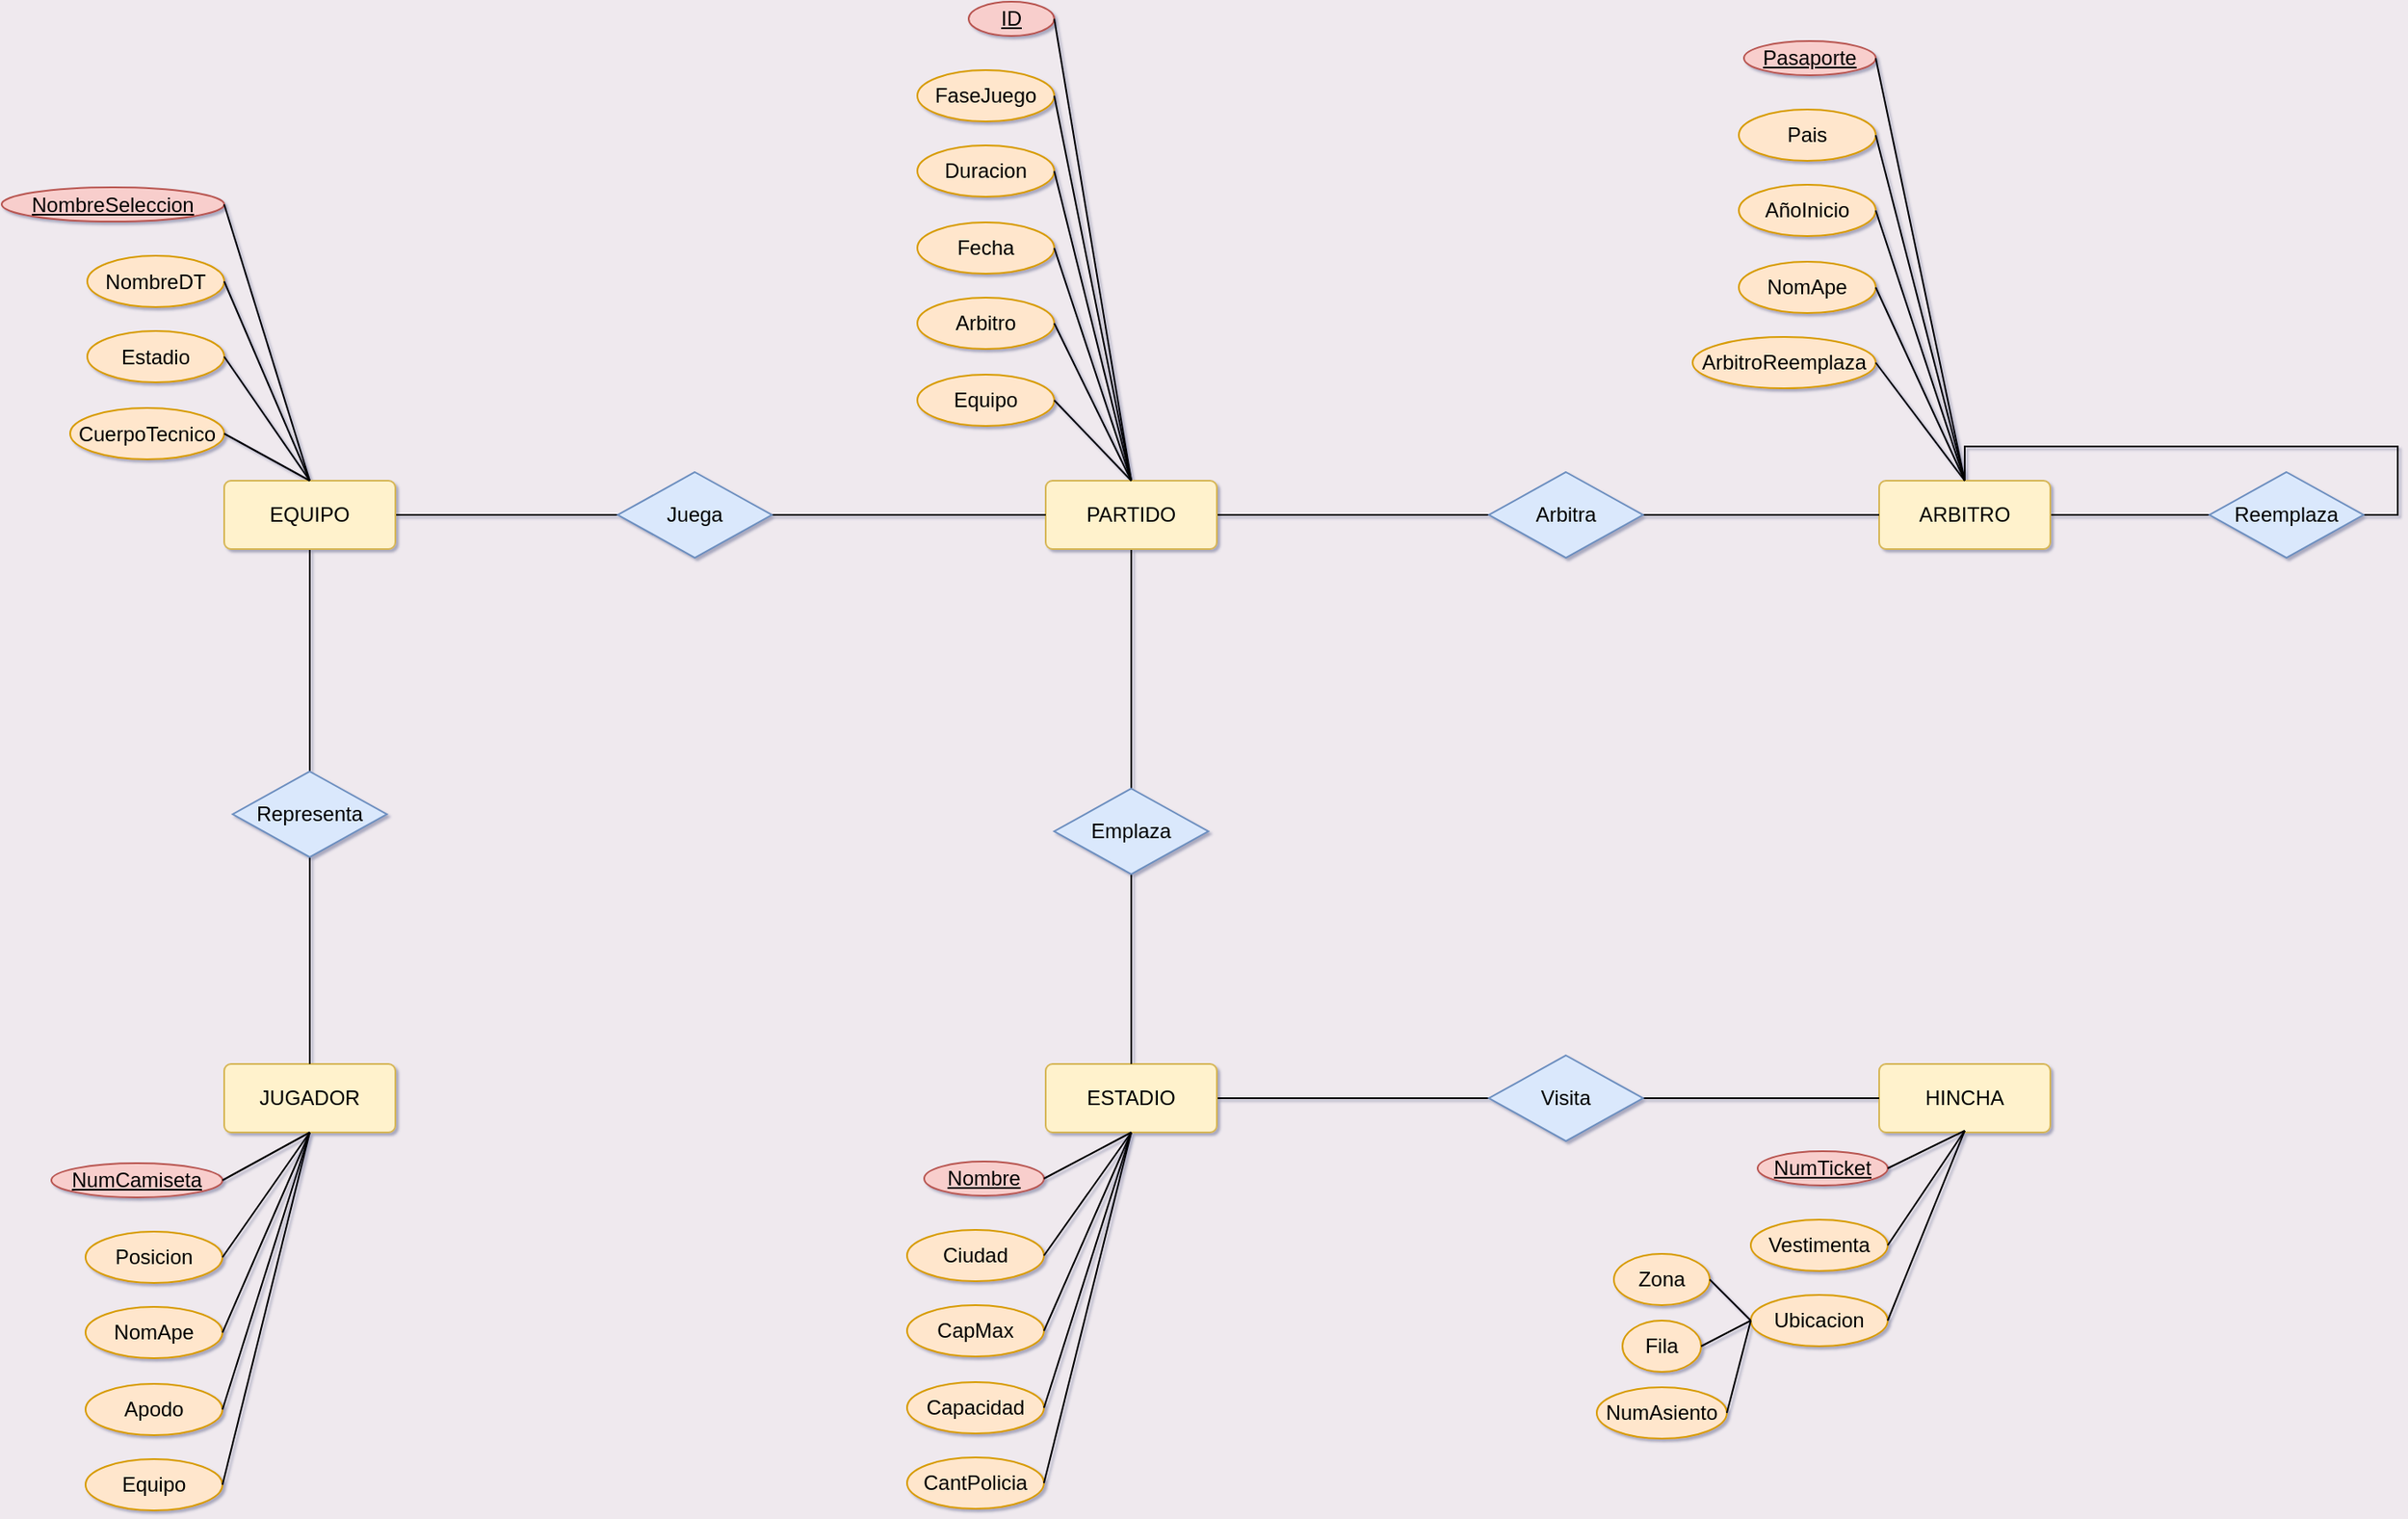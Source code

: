 <mxfile version="28.2.5">
  <diagram name="Página-1" id="hmPzd6-MISRAv3zJ79Oc">
    <mxGraphModel dx="1737" dy="995" grid="1" gridSize="10" guides="1" tooltips="1" connect="1" arrows="1" fold="1" page="1" pageScale="1" pageWidth="1654" pageHeight="1169" background="light-dark(#efe9ee, #121212)" math="0" shadow="1">
      <root>
        <mxCell id="0" />
        <mxCell id="1" parent="0" />
        <mxCell id="b1jiOyI4bibXz9lMUhJJ-25" style="edgeStyle=orthogonalEdgeStyle;rounded=0;orthogonalLoop=1;jettySize=auto;html=1;entryX=0;entryY=0.5;entryDx=0;entryDy=0;endArrow=none;endFill=0;" edge="1" parent="1" source="b1jiOyI4bibXz9lMUhJJ-1" target="b1jiOyI4bibXz9lMUhJJ-8">
          <mxGeometry relative="1" as="geometry" />
        </mxCell>
        <mxCell id="b1jiOyI4bibXz9lMUhJJ-1" value="ARBITRO" style="rounded=1;arcSize=10;whiteSpace=wrap;html=1;align=center;fillColor=#fff2cc;strokeColor=#d6b656;" vertex="1" parent="1">
          <mxGeometry x="1197" y="490" width="100" height="40" as="geometry" />
        </mxCell>
        <mxCell id="b1jiOyI4bibXz9lMUhJJ-2" value="JUGADOR" style="rounded=1;arcSize=10;whiteSpace=wrap;html=1;align=center;fillColor=#fff2cc;strokeColor=#d6b656;" vertex="1" parent="1">
          <mxGeometry x="230" y="831" width="100" height="40" as="geometry" />
        </mxCell>
        <mxCell id="b1jiOyI4bibXz9lMUhJJ-14" style="edgeStyle=orthogonalEdgeStyle;rounded=0;orthogonalLoop=1;jettySize=auto;html=1;entryX=0;entryY=0.5;entryDx=0;entryDy=0;endArrow=none;endFill=0;" edge="1" parent="1" source="b1jiOyI4bibXz9lMUhJJ-4" target="b1jiOyI4bibXz9lMUhJJ-10">
          <mxGeometry relative="1" as="geometry" />
        </mxCell>
        <mxCell id="b1jiOyI4bibXz9lMUhJJ-21" style="edgeStyle=orthogonalEdgeStyle;rounded=0;orthogonalLoop=1;jettySize=auto;html=1;entryX=0.5;entryY=0;entryDx=0;entryDy=0;endArrow=none;endFill=0;" edge="1" parent="1" source="b1jiOyI4bibXz9lMUhJJ-4" target="b1jiOyI4bibXz9lMUhJJ-12">
          <mxGeometry relative="1" as="geometry" />
        </mxCell>
        <mxCell id="b1jiOyI4bibXz9lMUhJJ-4" value="EQUIPO" style="rounded=1;arcSize=10;whiteSpace=wrap;html=1;align=center;fillColor=#fff2cc;strokeColor=#d6b656;" vertex="1" parent="1">
          <mxGeometry x="230" y="490" width="100" height="40" as="geometry" />
        </mxCell>
        <mxCell id="b1jiOyI4bibXz9lMUhJJ-5" value="HINCHA" style="rounded=1;arcSize=10;whiteSpace=wrap;html=1;align=center;fillColor=#fff2cc;strokeColor=#d6b656;" vertex="1" parent="1">
          <mxGeometry x="1197" y="831" width="100" height="40" as="geometry" />
        </mxCell>
        <mxCell id="b1jiOyI4bibXz9lMUhJJ-17" style="edgeStyle=orthogonalEdgeStyle;rounded=0;orthogonalLoop=1;jettySize=auto;html=1;entryX=0;entryY=0.5;entryDx=0;entryDy=0;endArrow=none;endFill=0;" edge="1" parent="1" source="b1jiOyI4bibXz9lMUhJJ-6" target="b1jiOyI4bibXz9lMUhJJ-11">
          <mxGeometry relative="1" as="geometry" />
        </mxCell>
        <mxCell id="b1jiOyI4bibXz9lMUhJJ-19" style="edgeStyle=orthogonalEdgeStyle;rounded=0;orthogonalLoop=1;jettySize=auto;html=1;endArrow=none;endFill=0;" edge="1" parent="1" source="b1jiOyI4bibXz9lMUhJJ-6" target="b1jiOyI4bibXz9lMUhJJ-13">
          <mxGeometry relative="1" as="geometry" />
        </mxCell>
        <mxCell id="b1jiOyI4bibXz9lMUhJJ-6" value="PARTIDO" style="rounded=1;arcSize=10;whiteSpace=wrap;html=1;align=center;fillColor=#fff2cc;strokeColor=#d6b656;" vertex="1" parent="1">
          <mxGeometry x="710" y="490" width="100" height="40" as="geometry" />
        </mxCell>
        <mxCell id="b1jiOyI4bibXz9lMUhJJ-23" style="edgeStyle=orthogonalEdgeStyle;rounded=0;orthogonalLoop=1;jettySize=auto;html=1;entryX=0;entryY=0.5;entryDx=0;entryDy=0;endArrow=none;endFill=0;" edge="1" parent="1" source="b1jiOyI4bibXz9lMUhJJ-7" target="b1jiOyI4bibXz9lMUhJJ-9">
          <mxGeometry relative="1" as="geometry" />
        </mxCell>
        <mxCell id="b1jiOyI4bibXz9lMUhJJ-7" value="ESTADIO" style="rounded=1;arcSize=10;whiteSpace=wrap;html=1;align=center;fillColor=#fff2cc;strokeColor=#d6b656;" vertex="1" parent="1">
          <mxGeometry x="710" y="831" width="100" height="40" as="geometry" />
        </mxCell>
        <mxCell id="b1jiOyI4bibXz9lMUhJJ-26" style="edgeStyle=orthogonalEdgeStyle;rounded=0;orthogonalLoop=1;jettySize=auto;html=1;entryX=0.5;entryY=0;entryDx=0;entryDy=0;exitX=1;exitY=0.5;exitDx=0;exitDy=0;endArrow=none;endFill=0;" edge="1" parent="1" source="b1jiOyI4bibXz9lMUhJJ-8" target="b1jiOyI4bibXz9lMUhJJ-1">
          <mxGeometry relative="1" as="geometry">
            <Array as="points">
              <mxPoint x="1500" y="510" />
              <mxPoint x="1500" y="470" />
              <mxPoint x="1247" y="470" />
            </Array>
          </mxGeometry>
        </mxCell>
        <mxCell id="b1jiOyI4bibXz9lMUhJJ-8" value="Reemplaza" style="shape=rhombus;perimeter=rhombusPerimeter;whiteSpace=wrap;html=1;align=center;fillColor=#dae8fc;strokeColor=#6c8ebf;" vertex="1" parent="1">
          <mxGeometry x="1390" y="485" width="90" height="50" as="geometry" />
        </mxCell>
        <mxCell id="b1jiOyI4bibXz9lMUhJJ-24" style="edgeStyle=orthogonalEdgeStyle;rounded=0;orthogonalLoop=1;jettySize=auto;html=1;entryX=0;entryY=0.5;entryDx=0;entryDy=0;endArrow=none;endFill=0;" edge="1" parent="1" source="b1jiOyI4bibXz9lMUhJJ-9" target="b1jiOyI4bibXz9lMUhJJ-5">
          <mxGeometry relative="1" as="geometry" />
        </mxCell>
        <mxCell id="b1jiOyI4bibXz9lMUhJJ-9" value="Visita" style="shape=rhombus;perimeter=rhombusPerimeter;whiteSpace=wrap;html=1;align=center;fillColor=#dae8fc;strokeColor=#6c8ebf;" vertex="1" parent="1">
          <mxGeometry x="969" y="826" width="90" height="50" as="geometry" />
        </mxCell>
        <mxCell id="b1jiOyI4bibXz9lMUhJJ-15" style="edgeStyle=orthogonalEdgeStyle;rounded=0;orthogonalLoop=1;jettySize=auto;html=1;entryX=0;entryY=0.5;entryDx=0;entryDy=0;endArrow=none;endFill=0;" edge="1" parent="1" source="b1jiOyI4bibXz9lMUhJJ-10" target="b1jiOyI4bibXz9lMUhJJ-6">
          <mxGeometry relative="1" as="geometry" />
        </mxCell>
        <mxCell id="b1jiOyI4bibXz9lMUhJJ-10" value="Juega" style="shape=rhombus;perimeter=rhombusPerimeter;whiteSpace=wrap;html=1;align=center;fillColor=#dae8fc;strokeColor=#6c8ebf;" vertex="1" parent="1">
          <mxGeometry x="460" y="485" width="90" height="50" as="geometry" />
        </mxCell>
        <mxCell id="b1jiOyI4bibXz9lMUhJJ-18" style="edgeStyle=orthogonalEdgeStyle;rounded=0;orthogonalLoop=1;jettySize=auto;html=1;endArrow=none;endFill=0;" edge="1" parent="1" source="b1jiOyI4bibXz9lMUhJJ-11" target="b1jiOyI4bibXz9lMUhJJ-1">
          <mxGeometry relative="1" as="geometry" />
        </mxCell>
        <mxCell id="b1jiOyI4bibXz9lMUhJJ-11" value="Arbitra" style="shape=rhombus;perimeter=rhombusPerimeter;whiteSpace=wrap;html=1;align=center;fillColor=#dae8fc;strokeColor=#6c8ebf;" vertex="1" parent="1">
          <mxGeometry x="969" y="485" width="90" height="50" as="geometry" />
        </mxCell>
        <mxCell id="b1jiOyI4bibXz9lMUhJJ-22" style="edgeStyle=orthogonalEdgeStyle;rounded=0;orthogonalLoop=1;jettySize=auto;html=1;entryX=0.5;entryY=0;entryDx=0;entryDy=0;endArrow=none;endFill=0;" edge="1" parent="1" source="b1jiOyI4bibXz9lMUhJJ-12" target="b1jiOyI4bibXz9lMUhJJ-2">
          <mxGeometry relative="1" as="geometry" />
        </mxCell>
        <mxCell id="b1jiOyI4bibXz9lMUhJJ-12" value="Representa" style="shape=rhombus;perimeter=rhombusPerimeter;whiteSpace=wrap;html=1;align=center;fillColor=#dae8fc;strokeColor=#6c8ebf;" vertex="1" parent="1">
          <mxGeometry x="235" y="660" width="90" height="50" as="geometry" />
        </mxCell>
        <mxCell id="b1jiOyI4bibXz9lMUhJJ-20" style="edgeStyle=orthogonalEdgeStyle;rounded=0;orthogonalLoop=1;jettySize=auto;html=1;endArrow=none;endFill=0;" edge="1" parent="1" source="b1jiOyI4bibXz9lMUhJJ-13" target="b1jiOyI4bibXz9lMUhJJ-7">
          <mxGeometry relative="1" as="geometry" />
        </mxCell>
        <mxCell id="b1jiOyI4bibXz9lMUhJJ-13" value="Emplaza" style="shape=rhombus;perimeter=rhombusPerimeter;whiteSpace=wrap;html=1;align=center;fillColor=#dae8fc;strokeColor=#6c8ebf;" vertex="1" parent="1">
          <mxGeometry x="715" y="670" width="90" height="50" as="geometry" />
        </mxCell>
        <mxCell id="b1jiOyI4bibXz9lMUhJJ-27" value="ID" style="ellipse;whiteSpace=wrap;html=1;align=center;fontStyle=4;fillColor=#f8cecc;strokeColor=#b85450;" vertex="1" parent="1">
          <mxGeometry x="665" y="210" width="50" height="20" as="geometry" />
        </mxCell>
        <mxCell id="b1jiOyI4bibXz9lMUhJJ-28" value="Duracion" style="ellipse;whiteSpace=wrap;html=1;align=center;fillColor=#ffe6cc;strokeColor=#d79b00;" vertex="1" parent="1">
          <mxGeometry x="635" y="294" width="80" height="30" as="geometry" />
        </mxCell>
        <mxCell id="b1jiOyI4bibXz9lMUhJJ-29" value="FaseJuego" style="ellipse;whiteSpace=wrap;html=1;align=center;fillColor=#ffe6cc;strokeColor=#d79b00;" vertex="1" parent="1">
          <mxGeometry x="635" y="250" width="80" height="30" as="geometry" />
        </mxCell>
        <mxCell id="b1jiOyI4bibXz9lMUhJJ-30" value="Fecha" style="ellipse;whiteSpace=wrap;html=1;align=center;fillColor=#ffe6cc;strokeColor=#d79b00;" vertex="1" parent="1">
          <mxGeometry x="635" y="339" width="80" height="30" as="geometry" />
        </mxCell>
        <mxCell id="b1jiOyI4bibXz9lMUhJJ-32" value="Arbitro" style="ellipse;whiteSpace=wrap;html=1;align=center;fillColor=#ffe6cc;strokeColor=#d79b00;" vertex="1" parent="1">
          <mxGeometry x="635" y="383" width="80" height="30" as="geometry" />
        </mxCell>
        <mxCell id="b1jiOyI4bibXz9lMUhJJ-33" value="Equipo" style="ellipse;whiteSpace=wrap;html=1;align=center;fillColor=#ffe6cc;strokeColor=#d79b00;" vertex="1" parent="1">
          <mxGeometry x="635" y="428" width="80" height="30" as="geometry" />
        </mxCell>
        <mxCell id="b1jiOyI4bibXz9lMUhJJ-35" value="" style="endArrow=none;html=1;rounded=0;exitX=1;exitY=0.5;exitDx=0;exitDy=0;entryX=0.5;entryY=0;entryDx=0;entryDy=0;" edge="1" parent="1" source="b1jiOyI4bibXz9lMUhJJ-27" target="b1jiOyI4bibXz9lMUhJJ-6">
          <mxGeometry relative="1" as="geometry">
            <mxPoint x="780" y="550" as="sourcePoint" />
            <mxPoint x="940" y="550" as="targetPoint" />
          </mxGeometry>
        </mxCell>
        <mxCell id="b1jiOyI4bibXz9lMUhJJ-38" value="" style="endArrow=none;html=1;rounded=0;exitX=1;exitY=0.5;exitDx=0;exitDy=0;entryX=0.5;entryY=0;entryDx=0;entryDy=0;" edge="1" parent="1" source="b1jiOyI4bibXz9lMUhJJ-29" target="b1jiOyI4bibXz9lMUhJJ-6">
          <mxGeometry relative="1" as="geometry">
            <mxPoint x="730" y="340" as="sourcePoint" />
            <mxPoint x="775" y="610" as="targetPoint" />
          </mxGeometry>
        </mxCell>
        <mxCell id="b1jiOyI4bibXz9lMUhJJ-39" value="" style="endArrow=none;html=1;rounded=0;exitX=1;exitY=0.5;exitDx=0;exitDy=0;entryX=0.5;entryY=0;entryDx=0;entryDy=0;" edge="1" parent="1" source="b1jiOyI4bibXz9lMUhJJ-28" target="b1jiOyI4bibXz9lMUhJJ-6">
          <mxGeometry relative="1" as="geometry">
            <mxPoint x="790" y="360" as="sourcePoint" />
            <mxPoint x="835" y="630" as="targetPoint" />
          </mxGeometry>
        </mxCell>
        <mxCell id="b1jiOyI4bibXz9lMUhJJ-40" value="" style="endArrow=none;html=1;rounded=0;exitX=1;exitY=0.5;exitDx=0;exitDy=0;entryX=0.5;entryY=0;entryDx=0;entryDy=0;" edge="1" parent="1" source="b1jiOyI4bibXz9lMUhJJ-30" target="b1jiOyI4bibXz9lMUhJJ-6">
          <mxGeometry relative="1" as="geometry">
            <mxPoint x="770" y="390" as="sourcePoint" />
            <mxPoint x="815" y="660" as="targetPoint" />
          </mxGeometry>
        </mxCell>
        <mxCell id="b1jiOyI4bibXz9lMUhJJ-41" value="" style="endArrow=none;html=1;rounded=0;exitX=1;exitY=0.5;exitDx=0;exitDy=0;entryX=0.5;entryY=0;entryDx=0;entryDy=0;" edge="1" parent="1" source="b1jiOyI4bibXz9lMUhJJ-32" target="b1jiOyI4bibXz9lMUhJJ-6">
          <mxGeometry relative="1" as="geometry">
            <mxPoint x="790" y="430" as="sourcePoint" />
            <mxPoint x="835" y="700" as="targetPoint" />
          </mxGeometry>
        </mxCell>
        <mxCell id="b1jiOyI4bibXz9lMUhJJ-42" value="" style="endArrow=none;html=1;rounded=0;exitX=1;exitY=0.5;exitDx=0;exitDy=0;" edge="1" parent="1" source="b1jiOyI4bibXz9lMUhJJ-33">
          <mxGeometry relative="1" as="geometry">
            <mxPoint x="770" y="370" as="sourcePoint" />
            <mxPoint x="760" y="490" as="targetPoint" />
          </mxGeometry>
        </mxCell>
        <mxCell id="b1jiOyI4bibXz9lMUhJJ-44" value="Pasaporte" style="ellipse;whiteSpace=wrap;html=1;align=center;fontStyle=4;fillColor=#f8cecc;strokeColor=#b85450;" vertex="1" parent="1">
          <mxGeometry x="1118" y="233" width="77" height="20" as="geometry" />
        </mxCell>
        <mxCell id="b1jiOyI4bibXz9lMUhJJ-45" value="AñoInicio" style="ellipse;whiteSpace=wrap;html=1;align=center;fillColor=#ffe6cc;strokeColor=#d79b00;" vertex="1" parent="1">
          <mxGeometry x="1115" y="317" width="80" height="30" as="geometry" />
        </mxCell>
        <mxCell id="b1jiOyI4bibXz9lMUhJJ-46" value="Pais" style="ellipse;whiteSpace=wrap;html=1;align=center;fillColor=#ffe6cc;strokeColor=#d79b00;" vertex="1" parent="1">
          <mxGeometry x="1115" y="273" width="80" height="30" as="geometry" />
        </mxCell>
        <mxCell id="b1jiOyI4bibXz9lMUhJJ-47" value="NomApe" style="ellipse;whiteSpace=wrap;html=1;align=center;fillColor=#ffe6cc;strokeColor=#d79b00;" vertex="1" parent="1">
          <mxGeometry x="1115" y="362" width="80" height="30" as="geometry" />
        </mxCell>
        <mxCell id="b1jiOyI4bibXz9lMUhJJ-48" value="ArbitroReemplaza" style="ellipse;whiteSpace=wrap;html=1;align=center;fillColor=#ffe6cc;strokeColor=#d79b00;" vertex="1" parent="1">
          <mxGeometry x="1088" y="406" width="107" height="30" as="geometry" />
        </mxCell>
        <mxCell id="b1jiOyI4bibXz9lMUhJJ-50" value="" style="endArrow=none;html=1;rounded=0;exitX=1;exitY=0.5;exitDx=0;exitDy=0;entryX=0.5;entryY=0;entryDx=0;entryDy=0;" edge="1" parent="1" source="b1jiOyI4bibXz9lMUhJJ-44" target="b1jiOyI4bibXz9lMUhJJ-1">
          <mxGeometry relative="1" as="geometry">
            <mxPoint x="1262" y="540" as="sourcePoint" />
            <mxPoint x="1242" y="480" as="targetPoint" />
          </mxGeometry>
        </mxCell>
        <mxCell id="b1jiOyI4bibXz9lMUhJJ-51" value="" style="endArrow=none;html=1;rounded=0;exitX=1;exitY=0.5;exitDx=0;exitDy=0;entryX=0.5;entryY=0;entryDx=0;entryDy=0;" edge="1" parent="1" source="b1jiOyI4bibXz9lMUhJJ-46" target="b1jiOyI4bibXz9lMUhJJ-1">
          <mxGeometry relative="1" as="geometry">
            <mxPoint x="1212" y="330" as="sourcePoint" />
            <mxPoint x="1242" y="480" as="targetPoint" />
          </mxGeometry>
        </mxCell>
        <mxCell id="b1jiOyI4bibXz9lMUhJJ-52" value="" style="endArrow=none;html=1;rounded=0;exitX=1;exitY=0.5;exitDx=0;exitDy=0;entryX=0.5;entryY=0;entryDx=0;entryDy=0;" edge="1" parent="1" source="b1jiOyI4bibXz9lMUhJJ-45" target="b1jiOyI4bibXz9lMUhJJ-1">
          <mxGeometry relative="1" as="geometry">
            <mxPoint x="1272" y="350" as="sourcePoint" />
            <mxPoint x="1250" y="490" as="targetPoint" />
          </mxGeometry>
        </mxCell>
        <mxCell id="b1jiOyI4bibXz9lMUhJJ-53" value="" style="endArrow=none;html=1;rounded=0;exitX=1;exitY=0.5;exitDx=0;exitDy=0;entryX=0.5;entryY=0;entryDx=0;entryDy=0;" edge="1" parent="1" source="b1jiOyI4bibXz9lMUhJJ-47" target="b1jiOyI4bibXz9lMUhJJ-1">
          <mxGeometry relative="1" as="geometry">
            <mxPoint x="1252" y="380" as="sourcePoint" />
            <mxPoint x="1250" y="490" as="targetPoint" />
          </mxGeometry>
        </mxCell>
        <mxCell id="b1jiOyI4bibXz9lMUhJJ-54" value="" style="endArrow=none;html=1;rounded=0;exitX=1;exitY=0.5;exitDx=0;exitDy=0;entryX=0.5;entryY=0;entryDx=0;entryDy=0;" edge="1" parent="1" source="b1jiOyI4bibXz9lMUhJJ-48" target="b1jiOyI4bibXz9lMUhJJ-1">
          <mxGeometry relative="1" as="geometry">
            <mxPoint x="1272" y="420" as="sourcePoint" />
            <mxPoint x="1250" y="490" as="targetPoint" />
          </mxGeometry>
        </mxCell>
        <mxCell id="b1jiOyI4bibXz9lMUhJJ-56" value="NombreSeleccion" style="ellipse;whiteSpace=wrap;html=1;align=center;fontStyle=4;fillColor=#f8cecc;strokeColor=#b85450;" vertex="1" parent="1">
          <mxGeometry x="100" y="318.5" width="130" height="20" as="geometry" />
        </mxCell>
        <mxCell id="b1jiOyI4bibXz9lMUhJJ-57" value="Estadio" style="ellipse;whiteSpace=wrap;html=1;align=center;fillColor=#ffe6cc;strokeColor=#d79b00;" vertex="1" parent="1">
          <mxGeometry x="150" y="402.5" width="80" height="30" as="geometry" />
        </mxCell>
        <mxCell id="b1jiOyI4bibXz9lMUhJJ-58" value="NombreDT" style="ellipse;whiteSpace=wrap;html=1;align=center;fillColor=#ffe6cc;strokeColor=#d79b00;" vertex="1" parent="1">
          <mxGeometry x="150" y="358.5" width="80" height="30" as="geometry" />
        </mxCell>
        <mxCell id="b1jiOyI4bibXz9lMUhJJ-59" value="CuerpoTecnico" style="ellipse;whiteSpace=wrap;html=1;align=center;fillColor=#ffe6cc;strokeColor=#d79b00;" vertex="1" parent="1">
          <mxGeometry x="140" y="447.5" width="90" height="30" as="geometry" />
        </mxCell>
        <mxCell id="b1jiOyI4bibXz9lMUhJJ-62" value="" style="endArrow=none;html=1;rounded=0;exitX=1;exitY=0.5;exitDx=0;exitDy=0;entryX=0.5;entryY=0;entryDx=0;entryDy=0;" edge="1" parent="1" source="b1jiOyI4bibXz9lMUhJJ-56" target="b1jiOyI4bibXz9lMUhJJ-4">
          <mxGeometry relative="1" as="geometry">
            <mxPoint x="325" y="500" as="sourcePoint" />
            <mxPoint x="305" y="440" as="targetPoint" />
          </mxGeometry>
        </mxCell>
        <mxCell id="b1jiOyI4bibXz9lMUhJJ-63" value="" style="endArrow=none;html=1;rounded=0;exitX=1;exitY=0.5;exitDx=0;exitDy=0;entryX=0.5;entryY=0;entryDx=0;entryDy=0;" edge="1" parent="1" source="b1jiOyI4bibXz9lMUhJJ-58" target="b1jiOyI4bibXz9lMUhJJ-4">
          <mxGeometry relative="1" as="geometry">
            <mxPoint x="275" y="290" as="sourcePoint" />
            <mxPoint x="300" y="470" as="targetPoint" />
          </mxGeometry>
        </mxCell>
        <mxCell id="b1jiOyI4bibXz9lMUhJJ-64" value="" style="endArrow=none;html=1;rounded=0;exitX=1;exitY=0.5;exitDx=0;exitDy=0;entryX=0.5;entryY=0;entryDx=0;entryDy=0;" edge="1" parent="1" source="b1jiOyI4bibXz9lMUhJJ-57" target="b1jiOyI4bibXz9lMUhJJ-4">
          <mxGeometry relative="1" as="geometry">
            <mxPoint x="335" y="310" as="sourcePoint" />
            <mxPoint x="305" y="440" as="targetPoint" />
          </mxGeometry>
        </mxCell>
        <mxCell id="b1jiOyI4bibXz9lMUhJJ-65" value="" style="endArrow=none;html=1;rounded=0;exitX=1;exitY=0.5;exitDx=0;exitDy=0;entryX=0.5;entryY=0;entryDx=0;entryDy=0;" edge="1" parent="1" source="b1jiOyI4bibXz9lMUhJJ-59" target="b1jiOyI4bibXz9lMUhJJ-4">
          <mxGeometry relative="1" as="geometry">
            <mxPoint x="315" y="340" as="sourcePoint" />
            <mxPoint x="305" y="440" as="targetPoint" />
          </mxGeometry>
        </mxCell>
        <mxCell id="b1jiOyI4bibXz9lMUhJJ-68" value="NumCamiseta" style="ellipse;whiteSpace=wrap;html=1;align=center;fontStyle=4;fillColor=#f8cecc;strokeColor=#b85450;" vertex="1" parent="1">
          <mxGeometry x="129" y="889" width="100" height="20" as="geometry" />
        </mxCell>
        <mxCell id="b1jiOyI4bibXz9lMUhJJ-69" value="NomApe" style="ellipse;whiteSpace=wrap;html=1;align=center;fillColor=#ffe6cc;strokeColor=#d79b00;" vertex="1" parent="1">
          <mxGeometry x="149" y="973" width="80" height="30" as="geometry" />
        </mxCell>
        <mxCell id="b1jiOyI4bibXz9lMUhJJ-70" value="Posicion" style="ellipse;whiteSpace=wrap;html=1;align=center;fillColor=#ffe6cc;strokeColor=#d79b00;" vertex="1" parent="1">
          <mxGeometry x="149" y="929" width="80" height="30" as="geometry" />
        </mxCell>
        <mxCell id="b1jiOyI4bibXz9lMUhJJ-71" value="Apodo" style="ellipse;whiteSpace=wrap;html=1;align=center;fillColor=#ffe6cc;strokeColor=#d79b00;" vertex="1" parent="1">
          <mxGeometry x="149" y="1018" width="80" height="30" as="geometry" />
        </mxCell>
        <mxCell id="b1jiOyI4bibXz9lMUhJJ-72" value="Equipo" style="ellipse;whiteSpace=wrap;html=1;align=center;fillColor=#ffe6cc;strokeColor=#d79b00;" vertex="1" parent="1">
          <mxGeometry x="149" y="1062" width="80" height="30" as="geometry" />
        </mxCell>
        <mxCell id="b1jiOyI4bibXz9lMUhJJ-74" value="" style="endArrow=none;html=1;rounded=0;exitX=1;exitY=0.5;exitDx=0;exitDy=0;entryX=0.5;entryY=1;entryDx=0;entryDy=0;" edge="1" parent="1" source="b1jiOyI4bibXz9lMUhJJ-68" target="b1jiOyI4bibXz9lMUhJJ-2">
          <mxGeometry relative="1" as="geometry">
            <mxPoint x="265" y="1370" as="sourcePoint" />
            <mxPoint x="245" y="1310" as="targetPoint" />
          </mxGeometry>
        </mxCell>
        <mxCell id="b1jiOyI4bibXz9lMUhJJ-75" value="" style="endArrow=none;html=1;rounded=0;exitX=1;exitY=0.5;exitDx=0;exitDy=0;entryX=0.5;entryY=1;entryDx=0;entryDy=0;" edge="1" parent="1" source="b1jiOyI4bibXz9lMUhJJ-70" target="b1jiOyI4bibXz9lMUhJJ-2">
          <mxGeometry relative="1" as="geometry">
            <mxPoint x="215" y="1160" as="sourcePoint" />
            <mxPoint x="280" y="880" as="targetPoint" />
          </mxGeometry>
        </mxCell>
        <mxCell id="b1jiOyI4bibXz9lMUhJJ-76" value="" style="endArrow=none;html=1;rounded=0;exitX=1;exitY=0.5;exitDx=0;exitDy=0;entryX=0.5;entryY=1;entryDx=0;entryDy=0;" edge="1" parent="1" source="b1jiOyI4bibXz9lMUhJJ-69" target="b1jiOyI4bibXz9lMUhJJ-2">
          <mxGeometry relative="1" as="geometry">
            <mxPoint x="275" y="1180" as="sourcePoint" />
            <mxPoint x="245" y="1310" as="targetPoint" />
          </mxGeometry>
        </mxCell>
        <mxCell id="b1jiOyI4bibXz9lMUhJJ-77" value="" style="endArrow=none;html=1;rounded=0;exitX=1;exitY=0.5;exitDx=0;exitDy=0;entryX=0.5;entryY=1;entryDx=0;entryDy=0;" edge="1" parent="1" source="b1jiOyI4bibXz9lMUhJJ-71" target="b1jiOyI4bibXz9lMUhJJ-2">
          <mxGeometry relative="1" as="geometry">
            <mxPoint x="255" y="1210" as="sourcePoint" />
            <mxPoint x="245" y="1310" as="targetPoint" />
          </mxGeometry>
        </mxCell>
        <mxCell id="b1jiOyI4bibXz9lMUhJJ-78" value="" style="endArrow=none;html=1;rounded=0;exitX=1;exitY=0.5;exitDx=0;exitDy=0;entryX=0.5;entryY=1;entryDx=0;entryDy=0;" edge="1" parent="1" source="b1jiOyI4bibXz9lMUhJJ-72" target="b1jiOyI4bibXz9lMUhJJ-2">
          <mxGeometry relative="1" as="geometry">
            <mxPoint x="275" y="1250" as="sourcePoint" />
            <mxPoint x="245" y="1310" as="targetPoint" />
          </mxGeometry>
        </mxCell>
        <mxCell id="b1jiOyI4bibXz9lMUhJJ-80" value="Nombre" style="ellipse;whiteSpace=wrap;html=1;align=center;fontStyle=4;fillColor=#f8cecc;strokeColor=#b85450;" vertex="1" parent="1">
          <mxGeometry x="639" y="888" width="70" height="20" as="geometry" />
        </mxCell>
        <mxCell id="b1jiOyI4bibXz9lMUhJJ-81" value="CapMax" style="ellipse;whiteSpace=wrap;html=1;align=center;fillColor=#ffe6cc;strokeColor=#d79b00;" vertex="1" parent="1">
          <mxGeometry x="629" y="972" width="80" height="30" as="geometry" />
        </mxCell>
        <mxCell id="b1jiOyI4bibXz9lMUhJJ-82" value="Ciudad" style="ellipse;whiteSpace=wrap;html=1;align=center;fillColor=#ffe6cc;strokeColor=#d79b00;" vertex="1" parent="1">
          <mxGeometry x="629" y="928" width="80" height="30" as="geometry" />
        </mxCell>
        <mxCell id="b1jiOyI4bibXz9lMUhJJ-83" value="Capacidad" style="ellipse;whiteSpace=wrap;html=1;align=center;fillColor=#ffe6cc;strokeColor=#d79b00;" vertex="1" parent="1">
          <mxGeometry x="629" y="1017" width="80" height="30" as="geometry" />
        </mxCell>
        <mxCell id="b1jiOyI4bibXz9lMUhJJ-84" value="CantPolicia" style="ellipse;whiteSpace=wrap;html=1;align=center;fillColor=#ffe6cc;strokeColor=#d79b00;" vertex="1" parent="1">
          <mxGeometry x="629" y="1061" width="80" height="30" as="geometry" />
        </mxCell>
        <mxCell id="b1jiOyI4bibXz9lMUhJJ-85" value="" style="endArrow=none;html=1;rounded=0;exitX=1;exitY=0.5;exitDx=0;exitDy=0;entryX=0.5;entryY=1;entryDx=0;entryDy=0;" edge="1" parent="1" source="b1jiOyI4bibXz9lMUhJJ-80" target="b1jiOyI4bibXz9lMUhJJ-7">
          <mxGeometry relative="1" as="geometry">
            <mxPoint x="745" y="1369" as="sourcePoint" />
            <mxPoint x="760" y="870" as="targetPoint" />
          </mxGeometry>
        </mxCell>
        <mxCell id="b1jiOyI4bibXz9lMUhJJ-86" value="" style="endArrow=none;html=1;rounded=0;exitX=1;exitY=0.5;exitDx=0;exitDy=0;entryX=0.5;entryY=1;entryDx=0;entryDy=0;" edge="1" parent="1" source="b1jiOyI4bibXz9lMUhJJ-82" target="b1jiOyI4bibXz9lMUhJJ-7">
          <mxGeometry relative="1" as="geometry">
            <mxPoint x="695" y="1159" as="sourcePoint" />
            <mxPoint x="760" y="870" as="targetPoint" />
          </mxGeometry>
        </mxCell>
        <mxCell id="b1jiOyI4bibXz9lMUhJJ-87" value="" style="endArrow=none;html=1;rounded=0;exitX=1;exitY=0.5;exitDx=0;exitDy=0;entryX=0.5;entryY=1;entryDx=0;entryDy=0;" edge="1" parent="1" source="b1jiOyI4bibXz9lMUhJJ-81" target="b1jiOyI4bibXz9lMUhJJ-7">
          <mxGeometry relative="1" as="geometry">
            <mxPoint x="755" y="1179" as="sourcePoint" />
            <mxPoint x="760" y="870" as="targetPoint" />
          </mxGeometry>
        </mxCell>
        <mxCell id="b1jiOyI4bibXz9lMUhJJ-88" value="" style="endArrow=none;html=1;rounded=0;exitX=1;exitY=0.5;exitDx=0;exitDy=0;entryX=0.5;entryY=1;entryDx=0;entryDy=0;" edge="1" parent="1" source="b1jiOyI4bibXz9lMUhJJ-83" target="b1jiOyI4bibXz9lMUhJJ-7">
          <mxGeometry relative="1" as="geometry">
            <mxPoint x="735" y="1209" as="sourcePoint" />
            <mxPoint x="760" y="870" as="targetPoint" />
          </mxGeometry>
        </mxCell>
        <mxCell id="b1jiOyI4bibXz9lMUhJJ-89" value="" style="endArrow=none;html=1;rounded=0;exitX=1;exitY=0.5;exitDx=0;exitDy=0;entryX=0.5;entryY=1;entryDx=0;entryDy=0;" edge="1" parent="1" source="b1jiOyI4bibXz9lMUhJJ-84" target="b1jiOyI4bibXz9lMUhJJ-7">
          <mxGeometry relative="1" as="geometry">
            <mxPoint x="755" y="1249" as="sourcePoint" />
            <mxPoint x="760" y="870" as="targetPoint" />
          </mxGeometry>
        </mxCell>
        <mxCell id="b1jiOyI4bibXz9lMUhJJ-90" value="NumTicket" style="ellipse;whiteSpace=wrap;html=1;align=center;fontStyle=4;fillColor=#f8cecc;strokeColor=#b85450;" vertex="1" parent="1">
          <mxGeometry x="1126" y="882" width="76" height="20" as="geometry" />
        </mxCell>
        <mxCell id="b1jiOyI4bibXz9lMUhJJ-91" value="Ubicacion" style="ellipse;whiteSpace=wrap;html=1;align=center;fillColor=#ffe6cc;strokeColor=#d79b00;" vertex="1" parent="1">
          <mxGeometry x="1122" y="966" width="80" height="30" as="geometry" />
        </mxCell>
        <mxCell id="b1jiOyI4bibXz9lMUhJJ-92" value="Vestimenta" style="ellipse;whiteSpace=wrap;html=1;align=center;fillColor=#ffe6cc;strokeColor=#d79b00;" vertex="1" parent="1">
          <mxGeometry x="1122" y="922" width="80" height="30" as="geometry" />
        </mxCell>
        <mxCell id="b1jiOyI4bibXz9lMUhJJ-93" value="Zona" style="ellipse;whiteSpace=wrap;html=1;align=center;fillColor=#ffe6cc;strokeColor=#d79b00;" vertex="1" parent="1">
          <mxGeometry x="1042" y="942" width="56" height="30" as="geometry" />
        </mxCell>
        <mxCell id="b1jiOyI4bibXz9lMUhJJ-94" value="Fila" style="ellipse;whiteSpace=wrap;html=1;align=center;fillColor=#ffe6cc;strokeColor=#d79b00;" vertex="1" parent="1">
          <mxGeometry x="1047" y="981" width="46" height="30" as="geometry" />
        </mxCell>
        <mxCell id="b1jiOyI4bibXz9lMUhJJ-95" value="" style="endArrow=none;html=1;rounded=0;exitX=1;exitY=0.5;exitDx=0;exitDy=0;entryX=0.5;entryY=1;entryDx=0;entryDy=0;" edge="1" parent="1" source="b1jiOyI4bibXz9lMUhJJ-90">
          <mxGeometry relative="1" as="geometry">
            <mxPoint x="1232" y="1369" as="sourcePoint" />
            <mxPoint x="1247" y="870" as="targetPoint" />
          </mxGeometry>
        </mxCell>
        <mxCell id="b1jiOyI4bibXz9lMUhJJ-96" value="" style="endArrow=none;html=1;rounded=0;exitX=1;exitY=0.5;exitDx=0;exitDy=0;entryX=0.5;entryY=1;entryDx=0;entryDy=0;" edge="1" parent="1" source="b1jiOyI4bibXz9lMUhJJ-92">
          <mxGeometry relative="1" as="geometry">
            <mxPoint x="1182" y="1159" as="sourcePoint" />
            <mxPoint x="1247" y="870" as="targetPoint" />
          </mxGeometry>
        </mxCell>
        <mxCell id="b1jiOyI4bibXz9lMUhJJ-97" value="" style="endArrow=none;html=1;rounded=0;exitX=1;exitY=0.5;exitDx=0;exitDy=0;entryX=0.5;entryY=1;entryDx=0;entryDy=0;" edge="1" parent="1" source="b1jiOyI4bibXz9lMUhJJ-91">
          <mxGeometry relative="1" as="geometry">
            <mxPoint x="1242" y="1179" as="sourcePoint" />
            <mxPoint x="1247" y="870" as="targetPoint" />
          </mxGeometry>
        </mxCell>
        <mxCell id="b1jiOyI4bibXz9lMUhJJ-98" value="" style="endArrow=none;html=1;rounded=0;exitX=1;exitY=0.5;exitDx=0;exitDy=0;entryX=0;entryY=0.5;entryDx=0;entryDy=0;" edge="1" parent="1" source="b1jiOyI4bibXz9lMUhJJ-93" target="b1jiOyI4bibXz9lMUhJJ-91">
          <mxGeometry relative="1" as="geometry">
            <mxPoint x="1222" y="1209" as="sourcePoint" />
            <mxPoint x="1247" y="870" as="targetPoint" />
          </mxGeometry>
        </mxCell>
        <mxCell id="b1jiOyI4bibXz9lMUhJJ-99" value="" style="endArrow=none;html=1;rounded=0;exitX=1;exitY=0.5;exitDx=0;exitDy=0;entryX=0;entryY=0.5;entryDx=0;entryDy=0;" edge="1" parent="1" source="b1jiOyI4bibXz9lMUhJJ-94" target="b1jiOyI4bibXz9lMUhJJ-91">
          <mxGeometry relative="1" as="geometry">
            <mxPoint x="1242" y="1249" as="sourcePoint" />
            <mxPoint x="1247" y="870" as="targetPoint" />
          </mxGeometry>
        </mxCell>
        <mxCell id="b1jiOyI4bibXz9lMUhJJ-100" value="NumAsiento" style="ellipse;whiteSpace=wrap;html=1;align=center;fillColor=#ffe6cc;strokeColor=#d79b00;" vertex="1" parent="1">
          <mxGeometry x="1032" y="1020" width="76" height="30" as="geometry" />
        </mxCell>
        <mxCell id="b1jiOyI4bibXz9lMUhJJ-102" value="" style="endArrow=none;html=1;rounded=0;exitX=1;exitY=0.5;exitDx=0;exitDy=0;entryX=0;entryY=0.5;entryDx=0;entryDy=0;" edge="1" parent="1" source="b1jiOyI4bibXz9lMUhJJ-100" target="b1jiOyI4bibXz9lMUhJJ-91">
          <mxGeometry relative="1" as="geometry">
            <mxPoint x="1110" y="1026" as="sourcePoint" />
            <mxPoint x="1165" y="1020" as="targetPoint" />
          </mxGeometry>
        </mxCell>
      </root>
    </mxGraphModel>
  </diagram>
</mxfile>
